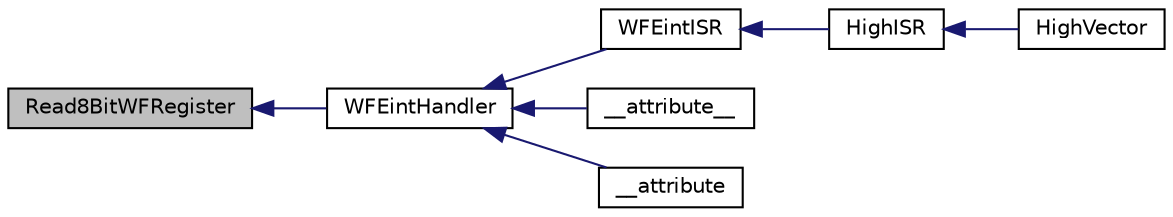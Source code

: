 digraph "Read8BitWFRegister"
{
  edge [fontname="Helvetica",fontsize="10",labelfontname="Helvetica",labelfontsize="10"];
  node [fontname="Helvetica",fontsize="10",shape=record];
  rankdir="LR";
  Node1 [label="Read8BitWFRegister",height=0.2,width=0.4,color="black", fillcolor="grey75", style="filled", fontcolor="black"];
  Node1 -> Node2 [dir="back",color="midnightblue",fontsize="10",style="solid",fontname="Helvetica"];
  Node2 [label="WFEintHandler",height=0.2,width=0.4,color="black", fillcolor="white", style="filled",URL="$_w_f_driver_com__24_g_8c.html#a595ec5f432cb300205eda02e2664d586"];
  Node2 -> Node3 [dir="back",color="midnightblue",fontsize="10",style="solid",fontname="Helvetica"];
  Node3 [label="WFEintISR",height=0.2,width=0.4,color="black", fillcolor="white", style="filled",URL="$_w_f___eint_8c.html#a541e6b43592a941c6760b049a840d01e"];
  Node3 -> Node4 [dir="back",color="midnightblue",fontsize="10",style="solid",fontname="Helvetica"];
  Node4 [label="HighISR",height=0.2,width=0.4,color="black", fillcolor="white", style="filled",URL="$_main_demo_8c.html#a0cf3aaf554f17a378336077fb2a86090"];
  Node4 -> Node5 [dir="back",color="midnightblue",fontsize="10",style="solid",fontname="Helvetica"];
  Node5 [label="HighVector",height=0.2,width=0.4,color="black", fillcolor="white", style="filled",URL="$_main_demo_8c.html#aee9a5d1d51d00c1aacca70bacea3837a"];
  Node2 -> Node6 [dir="back",color="midnightblue",fontsize="10",style="solid",fontname="Helvetica"];
  Node6 [label="__attribute__",height=0.2,width=0.4,color="black", fillcolor="white", style="filled",URL="$_w_f___eint_8c.html#a348b663f86a656f5ea991d496ff9b896"];
  Node2 -> Node7 [dir="back",color="midnightblue",fontsize="10",style="solid",fontname="Helvetica"];
  Node7 [label="__attribute",height=0.2,width=0.4,color="black", fillcolor="white", style="filled",URL="$_w_f___eint_8c.html#a8e2c52b3a2ea539296337b6213541e05"];
}
